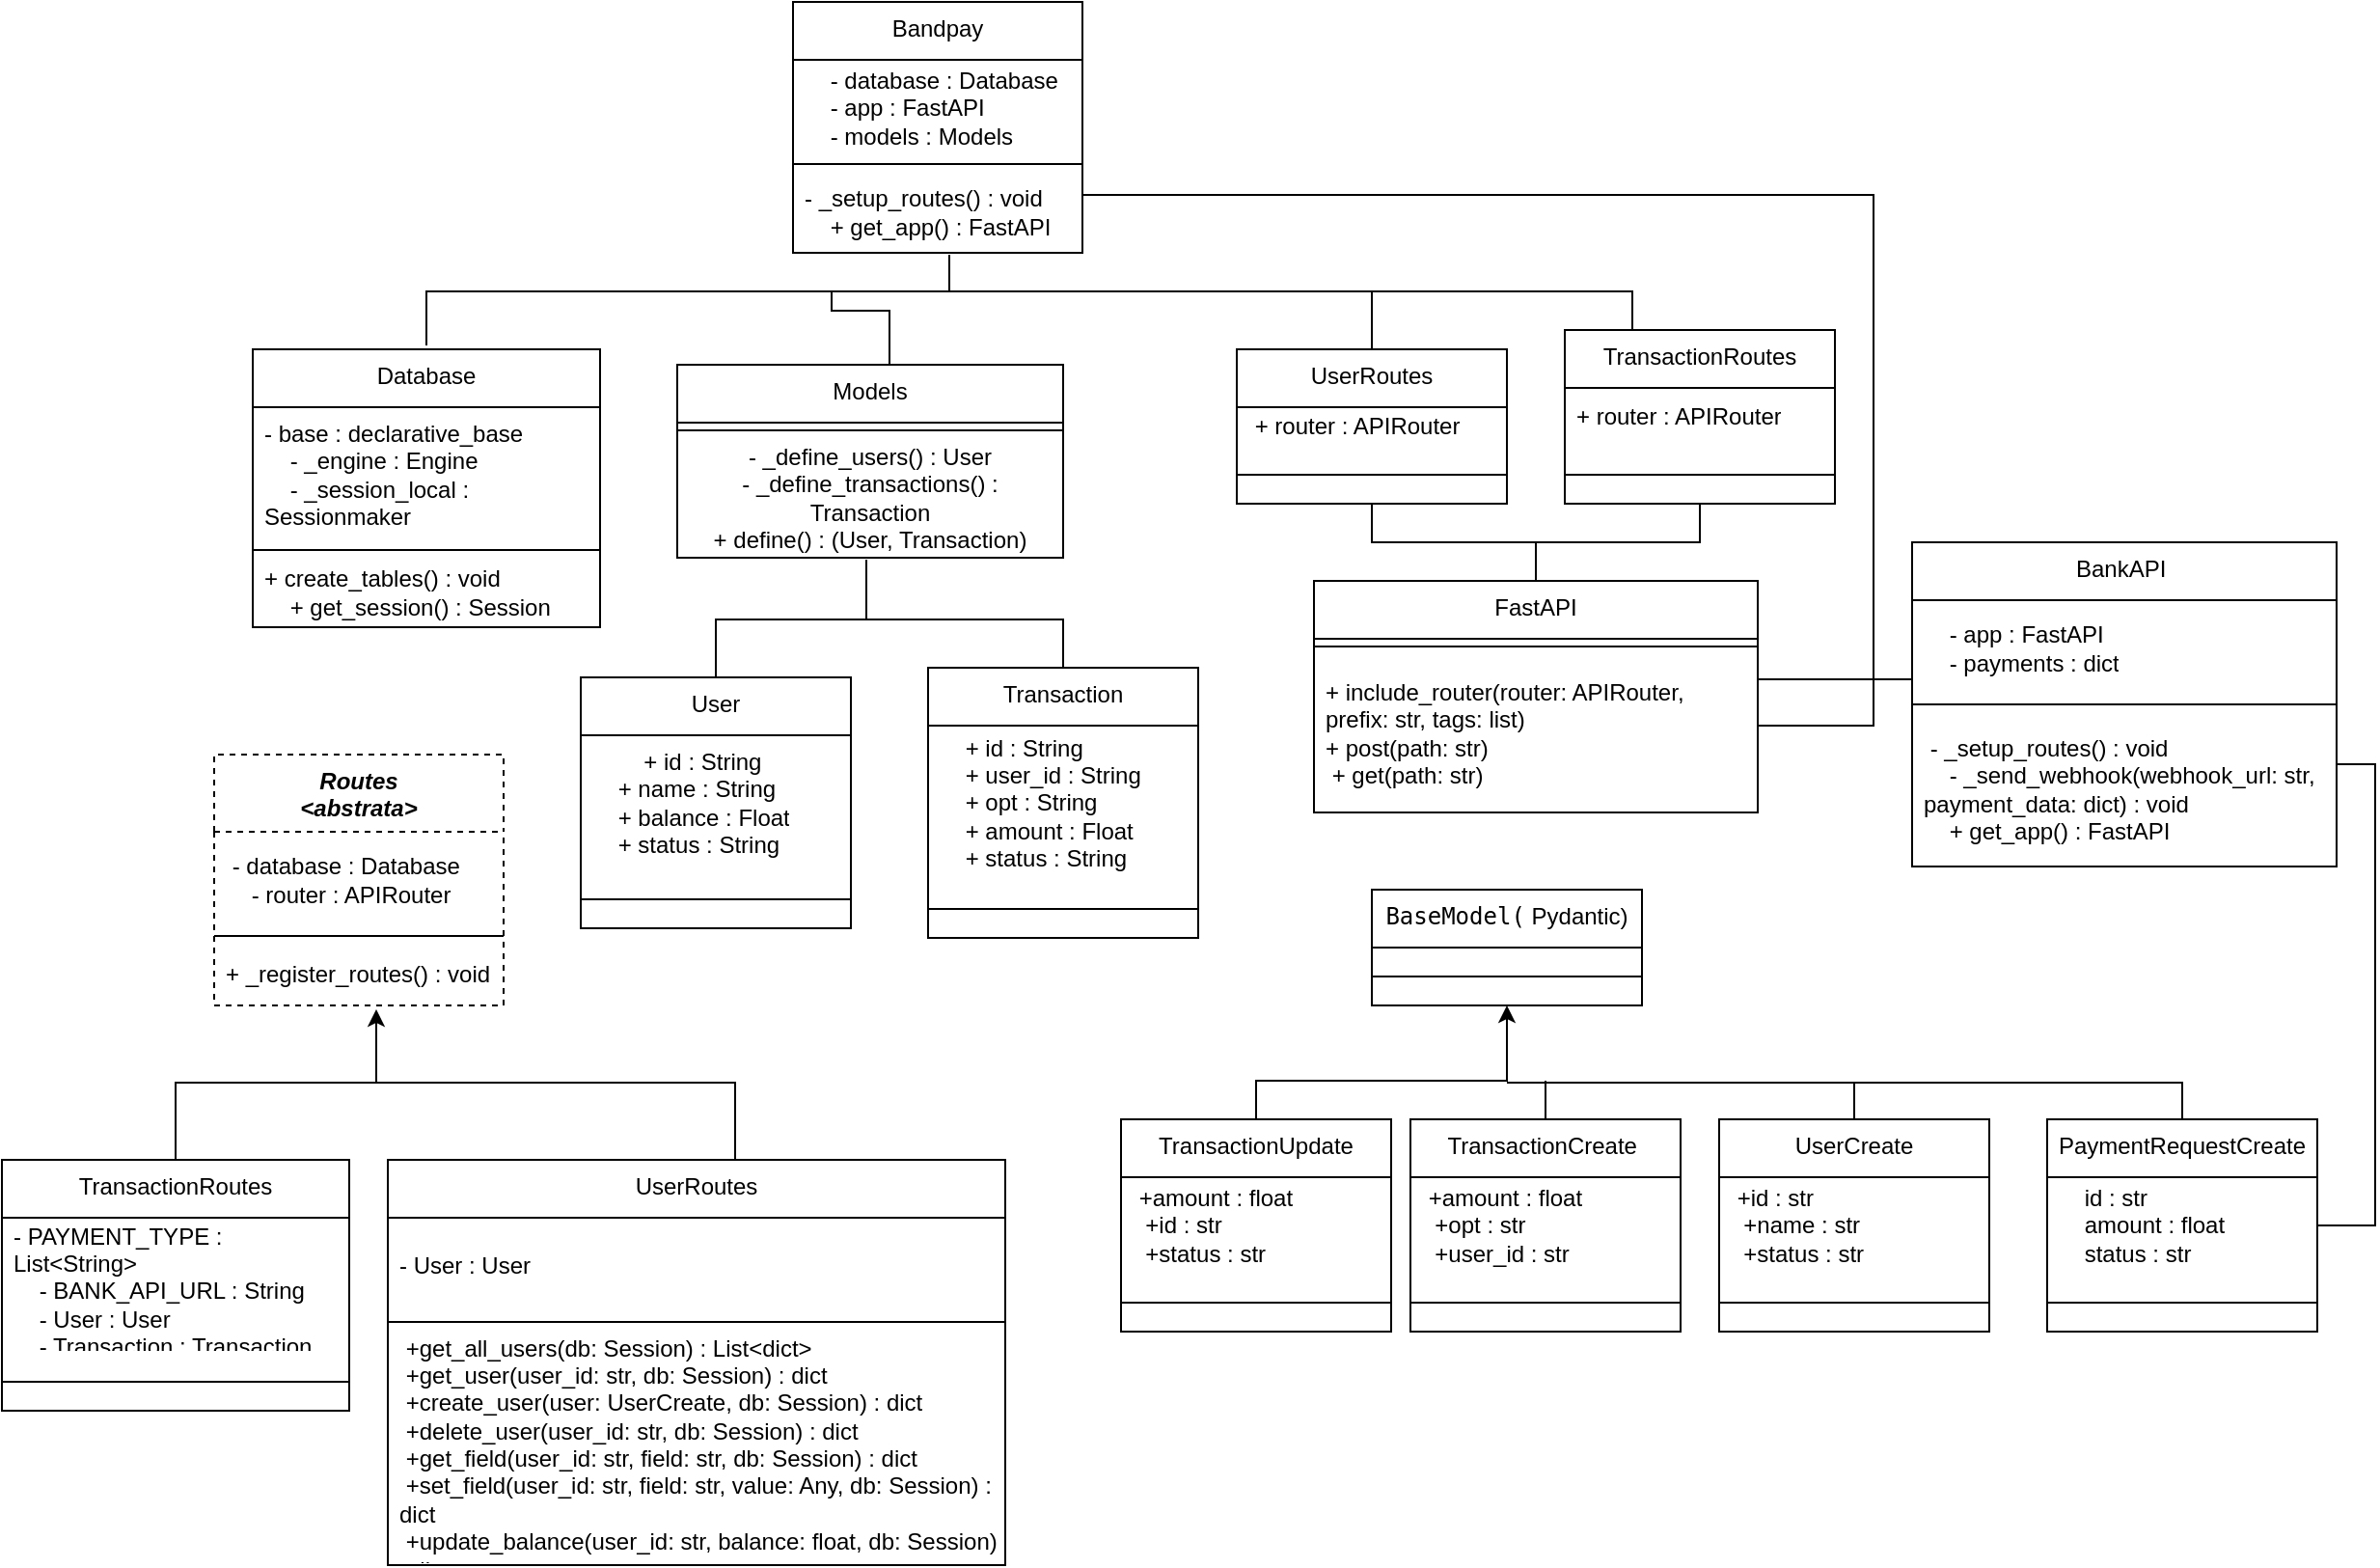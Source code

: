 <mxfile version="26.0.5">
  <diagram name="Page-1" id="Opu10CO68IdQe3Ck3Klx">
    <mxGraphModel dx="2189" dy="765" grid="1" gridSize="10" guides="1" tooltips="1" connect="1" arrows="1" fold="1" page="1" pageScale="1" pageWidth="827" pageHeight="1169" math="0" shadow="0">
      <root>
        <mxCell id="0" />
        <mxCell id="1" parent="0" />
        <mxCell id="pH7Bs4LpN4uAQdPLpX-Y-2" value="Bandpay" style="swimlane;fontStyle=0;align=center;verticalAlign=top;childLayout=stackLayout;horizontal=1;startSize=30;horizontalStack=0;resizeParent=1;resizeParentMax=0;resizeLast=0;collapsible=0;marginBottom=0;html=1;whiteSpace=wrap;" vertex="1" parent="1">
          <mxGeometry x="370" y="610" width="150" height="130" as="geometry" />
        </mxCell>
        <mxCell id="pH7Bs4LpN4uAQdPLpX-Y-3" value="&lt;div&gt;&lt;div&gt;&amp;nbsp; &amp;nbsp; - database : Database&lt;/div&gt;&lt;div&gt;&amp;nbsp; &amp;nbsp; - app : FastAPI&lt;/div&gt;&lt;div&gt;&amp;nbsp; &amp;nbsp; - models : Models&lt;/div&gt;&lt;/div&gt;" style="text;html=1;strokeColor=none;fillColor=none;align=left;verticalAlign=middle;spacingLeft=4;spacingRight=4;overflow=hidden;rotatable=0;points=[[0,0.5],[1,0.5]];portConstraint=eastwest;whiteSpace=wrap;" vertex="1" parent="pH7Bs4LpN4uAQdPLpX-Y-2">
          <mxGeometry y="30" width="150" height="50" as="geometry" />
        </mxCell>
        <mxCell id="pH7Bs4LpN4uAQdPLpX-Y-4" value="" style="line;strokeWidth=1;fillColor=none;align=left;verticalAlign=middle;spacingTop=-1;spacingLeft=3;spacingRight=3;rotatable=0;labelPosition=right;points=[];portConstraint=eastwest;" vertex="1" parent="pH7Bs4LpN4uAQdPLpX-Y-2">
          <mxGeometry y="80" width="150" height="8" as="geometry" />
        </mxCell>
        <mxCell id="pH7Bs4LpN4uAQdPLpX-Y-5" value="&lt;div&gt;- _setup_routes() : void&lt;/div&gt;&lt;div&gt;&amp;nbsp; &amp;nbsp; + get_app() : FastAPI&lt;/div&gt;" style="text;html=1;strokeColor=none;fillColor=none;align=left;verticalAlign=middle;spacingLeft=4;spacingRight=4;overflow=hidden;rotatable=0;points=[[0,0.5],[1,0.5]];portConstraint=eastwest;whiteSpace=wrap;" vertex="1" parent="pH7Bs4LpN4uAQdPLpX-Y-2">
          <mxGeometry y="88" width="150" height="42" as="geometry" />
        </mxCell>
        <mxCell id="pH7Bs4LpN4uAQdPLpX-Y-6" value="Database" style="swimlane;fontStyle=0;align=center;verticalAlign=top;childLayout=stackLayout;horizontal=1;startSize=30;horizontalStack=0;resizeParent=1;resizeParentMax=0;resizeLast=0;collapsible=0;marginBottom=0;html=1;whiteSpace=wrap;" vertex="1" parent="1">
          <mxGeometry x="90" y="790" width="180" height="144" as="geometry" />
        </mxCell>
        <mxCell id="pH7Bs4LpN4uAQdPLpX-Y-7" value="&lt;div&gt;- base : declarative_base&lt;/div&gt;&lt;div&gt;&amp;nbsp; &amp;nbsp; - _engine : Engine&lt;/div&gt;&lt;div&gt;&amp;nbsp; &amp;nbsp; - _session_local : Sessionmaker&lt;/div&gt;" style="text;html=1;strokeColor=none;fillColor=none;align=left;verticalAlign=middle;spacingLeft=4;spacingRight=4;overflow=hidden;rotatable=0;points=[[0,0.5],[1,0.5]];portConstraint=eastwest;whiteSpace=wrap;" vertex="1" parent="pH7Bs4LpN4uAQdPLpX-Y-6">
          <mxGeometry y="30" width="180" height="70" as="geometry" />
        </mxCell>
        <mxCell id="pH7Bs4LpN4uAQdPLpX-Y-8" value="" style="line;strokeWidth=1;fillColor=none;align=left;verticalAlign=middle;spacingTop=-1;spacingLeft=3;spacingRight=3;rotatable=0;labelPosition=right;points=[];portConstraint=eastwest;" vertex="1" parent="pH7Bs4LpN4uAQdPLpX-Y-6">
          <mxGeometry y="100" width="180" height="8" as="geometry" />
        </mxCell>
        <mxCell id="pH7Bs4LpN4uAQdPLpX-Y-9" value="&lt;div&gt;+ create_tables() : void&lt;/div&gt;&lt;div&gt;&amp;nbsp; &amp;nbsp; + get_session() : Session&lt;/div&gt;" style="text;html=1;strokeColor=none;fillColor=none;align=left;verticalAlign=middle;spacingLeft=4;spacingRight=4;overflow=hidden;rotatable=0;points=[[0,0.5],[1,0.5]];portConstraint=eastwest;whiteSpace=wrap;" vertex="1" parent="pH7Bs4LpN4uAQdPLpX-Y-6">
          <mxGeometry y="108" width="180" height="36" as="geometry" />
        </mxCell>
        <mxCell id="pH7Bs4LpN4uAQdPLpX-Y-97" style="edgeStyle=orthogonalEdgeStyle;rounded=0;orthogonalLoop=1;jettySize=auto;html=1;endArrow=none;endFill=0;" edge="1" parent="1" source="pH7Bs4LpN4uAQdPLpX-Y-10">
          <mxGeometry relative="1" as="geometry">
            <mxPoint x="740" y="1170" as="targetPoint" />
            <Array as="points">
              <mxPoint x="920" y="1170" />
            </Array>
          </mxGeometry>
        </mxCell>
        <mxCell id="pH7Bs4LpN4uAQdPLpX-Y-10" value="UserCreate" style="swimlane;fontStyle=0;align=center;verticalAlign=top;childLayout=stackLayout;horizontal=1;startSize=30;horizontalStack=0;resizeParent=1;resizeParentMax=0;resizeLast=0;collapsible=0;marginBottom=0;html=1;whiteSpace=wrap;" vertex="1" parent="1">
          <mxGeometry x="850" y="1189" width="140" height="110" as="geometry" />
        </mxCell>
        <mxCell id="pH7Bs4LpN4uAQdPLpX-Y-11" value="&lt;div&gt;&amp;nbsp;+id : str&lt;/div&gt;&lt;div&gt;&amp;nbsp; +name : str&lt;/div&gt;&lt;div&gt;&amp;nbsp; +status : str&lt;/div&gt;" style="text;html=1;strokeColor=none;fillColor=none;align=left;verticalAlign=middle;spacingLeft=4;spacingRight=4;overflow=hidden;rotatable=0;points=[[0,0.5],[1,0.5]];portConstraint=eastwest;whiteSpace=wrap;" vertex="1" parent="pH7Bs4LpN4uAQdPLpX-Y-10">
          <mxGeometry y="30" width="140" height="50" as="geometry" />
        </mxCell>
        <mxCell id="pH7Bs4LpN4uAQdPLpX-Y-12" value="" style="line;strokeWidth=1;fillColor=none;align=left;verticalAlign=middle;spacingTop=-1;spacingLeft=3;spacingRight=3;rotatable=0;labelPosition=right;points=[];portConstraint=eastwest;" vertex="1" parent="pH7Bs4LpN4uAQdPLpX-Y-10">
          <mxGeometry y="80" width="140" height="30" as="geometry" />
        </mxCell>
        <mxCell id="pH7Bs4LpN4uAQdPLpX-Y-23" value="TransactionRoutes" style="swimlane;fontStyle=0;align=center;verticalAlign=top;childLayout=stackLayout;horizontal=1;startSize=30;horizontalStack=0;resizeParent=1;resizeParentMax=0;resizeLast=0;collapsible=0;marginBottom=0;html=1;whiteSpace=wrap;" vertex="1" parent="1">
          <mxGeometry x="-40" y="1210" width="180" height="130" as="geometry" />
        </mxCell>
        <mxCell id="pH7Bs4LpN4uAQdPLpX-Y-24" value="&lt;div&gt;- PAYMENT_TYPE : List&amp;lt;String&amp;gt;&lt;/div&gt;&lt;div&gt;&amp;nbsp; &amp;nbsp; - BANK_API_URL : String&lt;/div&gt;&lt;div&gt;&amp;nbsp; &amp;nbsp; - User : User&lt;/div&gt;&lt;div&gt;&amp;nbsp; &amp;nbsp; - Transaction : Transaction&lt;/div&gt;" style="text;html=1;strokeColor=none;fillColor=none;align=left;verticalAlign=middle;spacingLeft=4;spacingRight=4;overflow=hidden;rotatable=0;points=[[0,0.5],[1,0.5]];portConstraint=eastwest;whiteSpace=wrap;" vertex="1" parent="pH7Bs4LpN4uAQdPLpX-Y-23">
          <mxGeometry y="30" width="180" height="70" as="geometry" />
        </mxCell>
        <mxCell id="pH7Bs4LpN4uAQdPLpX-Y-25" value="" style="line;strokeWidth=1;fillColor=none;align=left;verticalAlign=middle;spacingTop=-1;spacingLeft=3;spacingRight=3;rotatable=0;labelPosition=right;points=[];portConstraint=eastwest;" vertex="1" parent="pH7Bs4LpN4uAQdPLpX-Y-23">
          <mxGeometry y="100" width="180" height="30" as="geometry" />
        </mxCell>
        <mxCell id="pH7Bs4LpN4uAQdPLpX-Y-100" style="edgeStyle=orthogonalEdgeStyle;rounded=0;orthogonalLoop=1;jettySize=auto;html=1;endArrow=none;endFill=0;exitX=0.5;exitY=0;exitDx=0;exitDy=0;" edge="1" parent="1" source="pH7Bs4LpN4uAQdPLpX-Y-32">
          <mxGeometry relative="1" as="geometry">
            <mxPoint x="400" y="930" as="targetPoint" />
            <Array as="points">
              <mxPoint x="510" y="930" />
            </Array>
          </mxGeometry>
        </mxCell>
        <mxCell id="pH7Bs4LpN4uAQdPLpX-Y-32" value="Transaction" style="swimlane;fontStyle=0;align=center;verticalAlign=top;childLayout=stackLayout;horizontal=1;startSize=30;horizontalStack=0;resizeParent=1;resizeParentMax=0;resizeLast=0;collapsible=0;marginBottom=0;html=1;whiteSpace=wrap;" vertex="1" parent="1">
          <mxGeometry x="440" y="955" width="140" height="140" as="geometry" />
        </mxCell>
        <mxCell id="pH7Bs4LpN4uAQdPLpX-Y-33" value="&lt;div&gt;&amp;nbsp; &amp;nbsp; + id : String&lt;/div&gt;&lt;div&gt;&amp;nbsp; &amp;nbsp; + user_id : String&lt;/div&gt;&lt;div&gt;&amp;nbsp; &amp;nbsp; + opt : String&lt;/div&gt;&lt;div&gt;&amp;nbsp; &amp;nbsp; + amount : Float&lt;/div&gt;&lt;div&gt;&amp;nbsp; &amp;nbsp; + status : String&lt;/div&gt;" style="text;html=1;strokeColor=none;fillColor=none;align=left;verticalAlign=middle;spacingLeft=4;spacingRight=4;overflow=hidden;rotatable=0;points=[[0,0.5],[1,0.5]];portConstraint=eastwest;whiteSpace=wrap;" vertex="1" parent="pH7Bs4LpN4uAQdPLpX-Y-32">
          <mxGeometry y="30" width="140" height="80" as="geometry" />
        </mxCell>
        <mxCell id="pH7Bs4LpN4uAQdPLpX-Y-34" value="" style="line;strokeWidth=1;fillColor=none;align=left;verticalAlign=middle;spacingTop=-1;spacingLeft=3;spacingRight=3;rotatable=0;labelPosition=right;points=[];portConstraint=eastwest;" vertex="1" parent="pH7Bs4LpN4uAQdPLpX-Y-32">
          <mxGeometry y="110" width="140" height="30" as="geometry" />
        </mxCell>
        <mxCell id="pH7Bs4LpN4uAQdPLpX-Y-126" style="edgeStyle=orthogonalEdgeStyle;rounded=0;orthogonalLoop=1;jettySize=auto;html=1;endArrow=none;endFill=0;" edge="1" parent="1" source="pH7Bs4LpN4uAQdPLpX-Y-35">
          <mxGeometry relative="1" as="geometry">
            <mxPoint x="760" y="1170" as="targetPoint" />
          </mxGeometry>
        </mxCell>
        <mxCell id="pH7Bs4LpN4uAQdPLpX-Y-35" value="TransactionCreate&amp;nbsp;" style="swimlane;fontStyle=0;align=center;verticalAlign=top;childLayout=stackLayout;horizontal=1;startSize=30;horizontalStack=0;resizeParent=1;resizeParentMax=0;resizeLast=0;collapsible=0;marginBottom=0;html=1;whiteSpace=wrap;" vertex="1" parent="1">
          <mxGeometry x="690" y="1189" width="140" height="110" as="geometry" />
        </mxCell>
        <mxCell id="pH7Bs4LpN4uAQdPLpX-Y-36" value="&lt;div&gt;&amp;nbsp;+amount : float&lt;/div&gt;&lt;div&gt;&amp;nbsp; +opt : str&lt;/div&gt;&lt;div&gt;&amp;nbsp; +user_id : str&lt;/div&gt;" style="text;html=1;strokeColor=none;fillColor=none;align=left;verticalAlign=middle;spacingLeft=4;spacingRight=4;overflow=hidden;rotatable=0;points=[[0,0.5],[1,0.5]];portConstraint=eastwest;whiteSpace=wrap;" vertex="1" parent="pH7Bs4LpN4uAQdPLpX-Y-35">
          <mxGeometry y="30" width="140" height="50" as="geometry" />
        </mxCell>
        <mxCell id="pH7Bs4LpN4uAQdPLpX-Y-37" value="" style="line;strokeWidth=1;fillColor=none;align=left;verticalAlign=middle;spacingTop=-1;spacingLeft=3;spacingRight=3;rotatable=0;labelPosition=right;points=[];portConstraint=eastwest;" vertex="1" parent="pH7Bs4LpN4uAQdPLpX-Y-35">
          <mxGeometry y="80" width="140" height="30" as="geometry" />
        </mxCell>
        <mxCell id="pH7Bs4LpN4uAQdPLpX-Y-98" style="edgeStyle=orthogonalEdgeStyle;rounded=0;orthogonalLoop=1;jettySize=auto;html=1;exitX=0.5;exitY=0;exitDx=0;exitDy=0;endArrow=classic;endFill=1;entryX=0.5;entryY=1;entryDx=0;entryDy=0;" edge="1" parent="1" source="pH7Bs4LpN4uAQdPLpX-Y-38" target="pH7Bs4LpN4uAQdPLpX-Y-91">
          <mxGeometry relative="1" as="geometry">
            <mxPoint x="690" y="1179" as="targetPoint" />
            <Array as="points">
              <mxPoint x="610" y="1169" />
              <mxPoint x="740" y="1169" />
            </Array>
          </mxGeometry>
        </mxCell>
        <mxCell id="pH7Bs4LpN4uAQdPLpX-Y-38" value="TransactionUpdate" style="swimlane;fontStyle=0;align=center;verticalAlign=top;childLayout=stackLayout;horizontal=1;startSize=30;horizontalStack=0;resizeParent=1;resizeParentMax=0;resizeLast=0;collapsible=0;marginBottom=0;html=1;whiteSpace=wrap;" vertex="1" parent="1">
          <mxGeometry x="540" y="1189" width="140" height="110" as="geometry" />
        </mxCell>
        <mxCell id="pH7Bs4LpN4uAQdPLpX-Y-39" value="&lt;div&gt;&amp;nbsp;+amount : float&lt;/div&gt;&lt;div&gt;&amp;nbsp; +id : str&lt;/div&gt;&lt;div&gt;&amp;nbsp; +status : str&lt;/div&gt;" style="text;html=1;strokeColor=none;fillColor=none;align=left;verticalAlign=middle;spacingLeft=4;spacingRight=4;overflow=hidden;rotatable=0;points=[[0,0.5],[1,0.5]];portConstraint=eastwest;whiteSpace=wrap;" vertex="1" parent="pH7Bs4LpN4uAQdPLpX-Y-38">
          <mxGeometry y="30" width="140" height="50" as="geometry" />
        </mxCell>
        <mxCell id="pH7Bs4LpN4uAQdPLpX-Y-40" value="" style="line;strokeWidth=1;fillColor=none;align=left;verticalAlign=middle;spacingTop=-1;spacingLeft=3;spacingRight=3;rotatable=0;labelPosition=right;points=[];portConstraint=eastwest;" vertex="1" parent="pH7Bs4LpN4uAQdPLpX-Y-38">
          <mxGeometry y="80" width="140" height="30" as="geometry" />
        </mxCell>
        <mxCell id="pH7Bs4LpN4uAQdPLpX-Y-41" value="User" style="swimlane;fontStyle=0;align=center;verticalAlign=top;childLayout=stackLayout;horizontal=1;startSize=30;horizontalStack=0;resizeParent=1;resizeParentMax=0;resizeLast=0;collapsible=0;marginBottom=0;html=1;whiteSpace=wrap;" vertex="1" parent="1">
          <mxGeometry x="260" y="960" width="140" height="130" as="geometry" />
        </mxCell>
        <mxCell id="pH7Bs4LpN4uAQdPLpX-Y-42" value="&lt;div&gt;&amp;nbsp;&lt;span style=&quot;white-space: pre;&quot;&gt;&#x9;&lt;/span&gt;+ id : String&lt;/div&gt;&lt;div&gt;&amp;nbsp; &amp;nbsp; + name : String&lt;/div&gt;&lt;div&gt;&amp;nbsp; &amp;nbsp; + balance : Float&lt;/div&gt;&lt;div&gt;&amp;nbsp; &amp;nbsp; + status : String&lt;/div&gt;" style="text;html=1;strokeColor=none;fillColor=none;align=left;verticalAlign=middle;spacingLeft=4;spacingRight=4;overflow=hidden;rotatable=0;points=[[0,0.5],[1,0.5]];portConstraint=eastwest;whiteSpace=wrap;" vertex="1" parent="pH7Bs4LpN4uAQdPLpX-Y-41">
          <mxGeometry y="30" width="140" height="70" as="geometry" />
        </mxCell>
        <mxCell id="pH7Bs4LpN4uAQdPLpX-Y-43" value="" style="line;strokeWidth=1;fillColor=none;align=left;verticalAlign=middle;spacingTop=-1;spacingLeft=3;spacingRight=3;rotatable=0;labelPosition=right;points=[];portConstraint=eastwest;" vertex="1" parent="pH7Bs4LpN4uAQdPLpX-Y-41">
          <mxGeometry y="100" width="140" height="30" as="geometry" />
        </mxCell>
        <mxCell id="pH7Bs4LpN4uAQdPLpX-Y-75" style="edgeStyle=orthogonalEdgeStyle;rounded=0;orthogonalLoop=1;jettySize=auto;html=1;exitX=0.5;exitY=1;exitDx=0;exitDy=0;entryX=0.5;entryY=0;entryDx=0;entryDy=0;endArrow=none;endFill=0;" edge="1" parent="1" source="pH7Bs4LpN4uAQdPLpX-Y-54" target="pH7Bs4LpN4uAQdPLpX-Y-60">
          <mxGeometry relative="1" as="geometry" />
        </mxCell>
        <mxCell id="pH7Bs4LpN4uAQdPLpX-Y-54" value="UserRoutes" style="swimlane;fontStyle=0;align=center;verticalAlign=top;childLayout=stackLayout;horizontal=1;startSize=30;horizontalStack=0;resizeParent=1;resizeParentMax=0;resizeLast=0;collapsible=0;marginBottom=0;html=1;whiteSpace=wrap;" vertex="1" parent="1">
          <mxGeometry x="600" y="790" width="140" height="80" as="geometry" />
        </mxCell>
        <mxCell id="pH7Bs4LpN4uAQdPLpX-Y-55" value="&amp;nbsp;+ router : APIRouter" style="text;html=1;strokeColor=none;fillColor=none;align=left;verticalAlign=middle;spacingLeft=4;spacingRight=4;overflow=hidden;rotatable=0;points=[[0,0.5],[1,0.5]];portConstraint=eastwest;whiteSpace=wrap;" vertex="1" parent="pH7Bs4LpN4uAQdPLpX-Y-54">
          <mxGeometry y="30" width="140" height="20" as="geometry" />
        </mxCell>
        <mxCell id="pH7Bs4LpN4uAQdPLpX-Y-56" value="" style="line;strokeWidth=1;fillColor=none;align=left;verticalAlign=middle;spacingTop=-1;spacingLeft=3;spacingRight=3;rotatable=0;labelPosition=right;points=[];portConstraint=eastwest;" vertex="1" parent="pH7Bs4LpN4uAQdPLpX-Y-54">
          <mxGeometry y="50" width="140" height="30" as="geometry" />
        </mxCell>
        <mxCell id="pH7Bs4LpN4uAQdPLpX-Y-74" style="edgeStyle=orthogonalEdgeStyle;rounded=0;orthogonalLoop=1;jettySize=auto;html=1;exitX=0.5;exitY=1;exitDx=0;exitDy=0;entryX=0.5;entryY=0;entryDx=0;entryDy=0;endArrow=none;endFill=0;" edge="1" parent="1" source="pH7Bs4LpN4uAQdPLpX-Y-57" target="pH7Bs4LpN4uAQdPLpX-Y-60">
          <mxGeometry relative="1" as="geometry" />
        </mxCell>
        <mxCell id="pH7Bs4LpN4uAQdPLpX-Y-77" style="edgeStyle=orthogonalEdgeStyle;rounded=0;orthogonalLoop=1;jettySize=auto;html=1;exitX=0.25;exitY=0;exitDx=0;exitDy=0;endArrow=none;endFill=0;" edge="1" parent="1" source="pH7Bs4LpN4uAQdPLpX-Y-57">
          <mxGeometry relative="1" as="geometry">
            <mxPoint x="670" y="760" as="targetPoint" />
            <Array as="points">
              <mxPoint x="805" y="760" />
            </Array>
          </mxGeometry>
        </mxCell>
        <mxCell id="pH7Bs4LpN4uAQdPLpX-Y-57" value="TransactionRoutes" style="swimlane;fontStyle=0;align=center;verticalAlign=top;childLayout=stackLayout;horizontal=1;startSize=30;horizontalStack=0;resizeParent=1;resizeParentMax=0;resizeLast=0;collapsible=0;marginBottom=0;html=1;whiteSpace=wrap;" vertex="1" parent="1">
          <mxGeometry x="770" y="780" width="140" height="90" as="geometry" />
        </mxCell>
        <mxCell id="pH7Bs4LpN4uAQdPLpX-Y-58" value="+ router : APIRouter" style="text;html=1;strokeColor=none;fillColor=none;align=left;verticalAlign=middle;spacingLeft=4;spacingRight=4;overflow=hidden;rotatable=0;points=[[0,0.5],[1,0.5]];portConstraint=eastwest;whiteSpace=wrap;" vertex="1" parent="pH7Bs4LpN4uAQdPLpX-Y-57">
          <mxGeometry y="30" width="140" height="30" as="geometry" />
        </mxCell>
        <mxCell id="pH7Bs4LpN4uAQdPLpX-Y-59" value="" style="line;strokeWidth=1;fillColor=none;align=left;verticalAlign=middle;spacingTop=-1;spacingLeft=3;spacingRight=3;rotatable=0;labelPosition=right;points=[];portConstraint=eastwest;" vertex="1" parent="pH7Bs4LpN4uAQdPLpX-Y-57">
          <mxGeometry y="60" width="140" height="30" as="geometry" />
        </mxCell>
        <mxCell id="pH7Bs4LpN4uAQdPLpX-Y-60" value="FastAPI" style="swimlane;fontStyle=0;align=center;verticalAlign=top;childLayout=stackLayout;horizontal=1;startSize=30;horizontalStack=0;resizeParent=1;resizeParentMax=0;resizeLast=0;collapsible=0;marginBottom=0;html=1;whiteSpace=wrap;" vertex="1" parent="1">
          <mxGeometry x="640" y="910" width="230" height="120" as="geometry" />
        </mxCell>
        <mxCell id="pH7Bs4LpN4uAQdPLpX-Y-62" value="" style="line;strokeWidth=1;fillColor=none;align=left;verticalAlign=middle;spacingTop=-1;spacingLeft=3;spacingRight=3;rotatable=0;labelPosition=right;points=[];portConstraint=eastwest;" vertex="1" parent="pH7Bs4LpN4uAQdPLpX-Y-60">
          <mxGeometry y="30" width="230" height="8" as="geometry" />
        </mxCell>
        <mxCell id="pH7Bs4LpN4uAQdPLpX-Y-63" value="+ include_router(router: APIRouter, prefix: str, tags: list)&lt;div&gt;&lt;div&gt;+ post(path: str)&lt;/div&gt;&lt;div&gt;&amp;nbsp;+ get(path: str)&lt;/div&gt;&lt;/div&gt;" style="text;html=1;strokeColor=none;fillColor=none;align=left;verticalAlign=middle;spacingLeft=4;spacingRight=4;overflow=hidden;rotatable=0;points=[[0,0.5],[1,0.5]];portConstraint=eastwest;whiteSpace=wrap;" vertex="1" parent="pH7Bs4LpN4uAQdPLpX-Y-60">
          <mxGeometry y="38" width="230" height="82" as="geometry" />
        </mxCell>
        <mxCell id="pH7Bs4LpN4uAQdPLpX-Y-70" style="edgeStyle=orthogonalEdgeStyle;rounded=0;orthogonalLoop=1;jettySize=auto;html=1;exitX=0.5;exitY=0;exitDx=0;exitDy=0;endArrow=none;endFill=0;" edge="1" parent="1" source="pH7Bs4LpN4uAQdPLpX-Y-65">
          <mxGeometry relative="1" as="geometry">
            <mxPoint x="390" y="760" as="targetPoint" />
            <Array as="points">
              <mxPoint x="420" y="798" />
              <mxPoint x="420" y="770" />
              <mxPoint x="390" y="770" />
            </Array>
          </mxGeometry>
        </mxCell>
        <mxCell id="pH7Bs4LpN4uAQdPLpX-Y-65" value="Models" style="swimlane;fontStyle=0;align=center;verticalAlign=top;childLayout=stackLayout;horizontal=1;startSize=30;horizontalStack=0;resizeParent=1;resizeParentMax=0;resizeLast=0;collapsible=0;marginBottom=0;html=1;whiteSpace=wrap;" vertex="1" parent="1">
          <mxGeometry x="310" y="798" width="200" height="100" as="geometry" />
        </mxCell>
        <mxCell id="pH7Bs4LpN4uAQdPLpX-Y-67" value="" style="line;strokeWidth=1;fillColor=none;align=left;verticalAlign=middle;spacingTop=-1;spacingLeft=3;spacingRight=3;rotatable=0;labelPosition=right;points=[];portConstraint=eastwest;" vertex="1" parent="pH7Bs4LpN4uAQdPLpX-Y-65">
          <mxGeometry y="30" width="200" height="8" as="geometry" />
        </mxCell>
        <mxCell id="pH7Bs4LpN4uAQdPLpX-Y-68" value="&lt;div style=&quot;&quot;&gt;&lt;span style=&quot;text-wrap-mode: nowrap; background-color: transparent; color: light-dark(rgb(0, 0, 0), rgb(255, 255, 255));&quot;&gt;- _define_users() : User&lt;/span&gt;&lt;/div&gt;&lt;div style=&quot;&quot;&gt;&lt;span style=&quot;text-wrap-mode: nowrap;&quot;&gt;- _define_transactions() : Transaction&lt;/span&gt;&lt;/div&gt;&lt;div style=&quot;&quot;&gt;&lt;span style=&quot;background-color: transparent; color: light-dark(rgb(0, 0, 0), rgb(255, 255, 255)); text-wrap-mode: nowrap;&quot;&gt;+ define() : (User, Transaction)&lt;/span&gt;&lt;/div&gt;" style="text;html=1;strokeColor=none;fillColor=none;align=center;verticalAlign=middle;spacingLeft=4;spacingRight=4;overflow=hidden;rotatable=0;points=[[0,0.5],[1,0.5]];portConstraint=eastwest;whiteSpace=wrap;" vertex="1" parent="pH7Bs4LpN4uAQdPLpX-Y-65">
          <mxGeometry y="38" width="200" height="62" as="geometry" />
        </mxCell>
        <mxCell id="pH7Bs4LpN4uAQdPLpX-Y-69" style="edgeStyle=orthogonalEdgeStyle;rounded=0;orthogonalLoop=1;jettySize=auto;html=1;entryX=0.54;entryY=1.024;entryDx=0;entryDy=0;entryPerimeter=0;endArrow=none;endFill=0;" edge="1" parent="1" target="pH7Bs4LpN4uAQdPLpX-Y-5">
          <mxGeometry relative="1" as="geometry">
            <mxPoint x="180" y="788" as="sourcePoint" />
            <Array as="points">
              <mxPoint x="180" y="760" />
              <mxPoint x="451" y="760" />
            </Array>
          </mxGeometry>
        </mxCell>
        <mxCell id="pH7Bs4LpN4uAQdPLpX-Y-71" style="edgeStyle=orthogonalEdgeStyle;rounded=0;orthogonalLoop=1;jettySize=auto;html=1;exitX=0.5;exitY=0;exitDx=0;exitDy=0;endArrow=none;endFill=0;" edge="1" parent="1" source="pH7Bs4LpN4uAQdPLpX-Y-54">
          <mxGeometry relative="1" as="geometry">
            <mxPoint x="446" y="760" as="targetPoint" />
            <Array as="points">
              <mxPoint x="670" y="760" />
              <mxPoint x="446" y="760" />
            </Array>
          </mxGeometry>
        </mxCell>
        <mxCell id="pH7Bs4LpN4uAQdPLpX-Y-73" style="edgeStyle=orthogonalEdgeStyle;rounded=0;orthogonalLoop=1;jettySize=auto;html=1;exitX=1;exitY=0.5;exitDx=0;exitDy=0;endArrow=none;endFill=0;entryX=1;entryY=0.25;entryDx=0;entryDy=0;" edge="1" parent="1">
          <mxGeometry relative="1" as="geometry">
            <mxPoint x="520" y="710" as="sourcePoint" />
            <mxPoint x="870" y="985" as="targetPoint" />
            <Array as="points">
              <mxPoint x="930" y="710" />
              <mxPoint x="930" y="985" />
            </Array>
          </mxGeometry>
        </mxCell>
        <mxCell id="pH7Bs4LpN4uAQdPLpX-Y-78" value="BankAPI&amp;nbsp;" style="swimlane;fontStyle=0;align=center;verticalAlign=top;childLayout=stackLayout;horizontal=1;startSize=30;horizontalStack=0;resizeParent=1;resizeParentMax=0;resizeLast=0;collapsible=0;marginBottom=0;html=1;whiteSpace=wrap;" vertex="1" parent="1">
          <mxGeometry x="950" y="890" width="220" height="168" as="geometry" />
        </mxCell>
        <mxCell id="pH7Bs4LpN4uAQdPLpX-Y-79" value="&lt;div&gt;&amp;nbsp; &amp;nbsp; - app : FastAPI&lt;/div&gt;&lt;div&gt;&amp;nbsp; &amp;nbsp; - payments : dict&lt;/div&gt;" style="text;html=1;strokeColor=none;fillColor=none;align=left;verticalAlign=middle;spacingLeft=4;spacingRight=4;overflow=hidden;rotatable=0;points=[[0,0.5],[1,0.5]];portConstraint=eastwest;whiteSpace=wrap;" vertex="1" parent="pH7Bs4LpN4uAQdPLpX-Y-78">
          <mxGeometry y="30" width="220" height="50" as="geometry" />
        </mxCell>
        <mxCell id="pH7Bs4LpN4uAQdPLpX-Y-80" value="" style="line;strokeWidth=1;fillColor=none;align=left;verticalAlign=middle;spacingTop=-1;spacingLeft=3;spacingRight=3;rotatable=0;labelPosition=right;points=[];portConstraint=eastwest;" vertex="1" parent="pH7Bs4LpN4uAQdPLpX-Y-78">
          <mxGeometry y="80" width="220" height="8" as="geometry" />
        </mxCell>
        <mxCell id="pH7Bs4LpN4uAQdPLpX-Y-81" value="&lt;div&gt;&amp;nbsp;- _setup_routes() : void&lt;/div&gt;&lt;div&gt;&amp;nbsp; &amp;nbsp; - _send_webhook(webhook_url: str, payment_data: dict) : void&lt;/div&gt;&lt;div&gt;&amp;nbsp; &amp;nbsp; + get_app() : FastAPI&lt;/div&gt;" style="text;html=1;strokeColor=none;fillColor=none;align=left;verticalAlign=middle;spacingLeft=4;spacingRight=4;overflow=hidden;rotatable=0;points=[[0,0.5],[1,0.5]];portConstraint=eastwest;whiteSpace=wrap;" vertex="1" parent="pH7Bs4LpN4uAQdPLpX-Y-78">
          <mxGeometry y="88" width="220" height="80" as="geometry" />
        </mxCell>
        <mxCell id="pH7Bs4LpN4uAQdPLpX-Y-127" style="edgeStyle=orthogonalEdgeStyle;rounded=0;orthogonalLoop=1;jettySize=auto;html=1;endArrow=none;endFill=0;" edge="1" parent="1" source="pH7Bs4LpN4uAQdPLpX-Y-82">
          <mxGeometry relative="1" as="geometry">
            <mxPoint x="920" y="1170" as="targetPoint" />
            <Array as="points">
              <mxPoint x="1090" y="1170" />
            </Array>
          </mxGeometry>
        </mxCell>
        <mxCell id="pH7Bs4LpN4uAQdPLpX-Y-82" value="PaymentRequestCreate" style="swimlane;fontStyle=0;align=center;verticalAlign=top;childLayout=stackLayout;horizontal=1;startSize=30;horizontalStack=0;resizeParent=1;resizeParentMax=0;resizeLast=0;collapsible=0;marginBottom=0;html=1;whiteSpace=wrap;" vertex="1" parent="1">
          <mxGeometry x="1020" y="1189" width="140" height="110" as="geometry" />
        </mxCell>
        <mxCell id="pH7Bs4LpN4uAQdPLpX-Y-83" value="&lt;div&gt;&amp;nbsp; &amp;nbsp; id : str&lt;/div&gt;&lt;div&gt;&amp;nbsp; &amp;nbsp; amount : float&lt;/div&gt;&lt;div&gt;&amp;nbsp; &amp;nbsp; status : str&lt;/div&gt;" style="text;html=1;strokeColor=none;fillColor=none;align=left;verticalAlign=middle;spacingLeft=4;spacingRight=4;overflow=hidden;rotatable=0;points=[[0,0.5],[1,0.5]];portConstraint=eastwest;whiteSpace=wrap;" vertex="1" parent="pH7Bs4LpN4uAQdPLpX-Y-82">
          <mxGeometry y="30" width="140" height="50" as="geometry" />
        </mxCell>
        <mxCell id="pH7Bs4LpN4uAQdPLpX-Y-84" value="" style="line;strokeWidth=1;fillColor=none;align=left;verticalAlign=middle;spacingTop=-1;spacingLeft=3;spacingRight=3;rotatable=0;labelPosition=right;points=[];portConstraint=eastwest;" vertex="1" parent="pH7Bs4LpN4uAQdPLpX-Y-82">
          <mxGeometry y="80" width="140" height="30" as="geometry" />
        </mxCell>
        <mxCell id="pH7Bs4LpN4uAQdPLpX-Y-87" style="edgeStyle=orthogonalEdgeStyle;rounded=0;orthogonalLoop=1;jettySize=auto;html=1;entryX=1;entryY=0.159;entryDx=0;entryDy=0;entryPerimeter=0;endArrow=none;endFill=0;" edge="1" parent="1" source="pH7Bs4LpN4uAQdPLpX-Y-79" target="pH7Bs4LpN4uAQdPLpX-Y-63">
          <mxGeometry relative="1" as="geometry">
            <Array as="points">
              <mxPoint x="930" y="961" />
              <mxPoint x="930" y="961" />
            </Array>
          </mxGeometry>
        </mxCell>
        <mxCell id="pH7Bs4LpN4uAQdPLpX-Y-91" value="&lt;code&gt;BaseModel(&lt;/code&gt;&amp;nbsp;Pydantic)" style="swimlane;fontStyle=0;align=center;verticalAlign=top;childLayout=stackLayout;horizontal=1;startSize=30;horizontalStack=0;resizeParent=1;resizeParentMax=0;resizeLast=0;collapsible=0;marginBottom=0;html=1;whiteSpace=wrap;" vertex="1" parent="1">
          <mxGeometry x="670" y="1070" width="140" height="60" as="geometry" />
        </mxCell>
        <mxCell id="pH7Bs4LpN4uAQdPLpX-Y-93" value="" style="line;strokeWidth=1;fillColor=none;align=left;verticalAlign=middle;spacingTop=-1;spacingLeft=3;spacingRight=3;rotatable=0;labelPosition=right;points=[];portConstraint=eastwest;" vertex="1" parent="pH7Bs4LpN4uAQdPLpX-Y-91">
          <mxGeometry y="30" width="140" height="30" as="geometry" />
        </mxCell>
        <mxCell id="pH7Bs4LpN4uAQdPLpX-Y-99" style="edgeStyle=orthogonalEdgeStyle;rounded=0;orthogonalLoop=1;jettySize=auto;html=1;exitX=0.5;exitY=0;exitDx=0;exitDy=0;entryX=0.49;entryY=1.016;entryDx=0;entryDy=0;entryPerimeter=0;endArrow=none;endFill=0;" edge="1" parent="1" source="pH7Bs4LpN4uAQdPLpX-Y-41" target="pH7Bs4LpN4uAQdPLpX-Y-68">
          <mxGeometry relative="1" as="geometry">
            <Array as="points">
              <mxPoint x="330" y="930" />
              <mxPoint x="408" y="930" />
            </Array>
          </mxGeometry>
        </mxCell>
        <mxCell id="pH7Bs4LpN4uAQdPLpX-Y-114" value="&lt;i&gt;&lt;b&gt;Routes&lt;br&gt;&amp;lt;abstrata&amp;gt;&lt;/b&gt;&lt;/i&gt;&lt;div&gt;&lt;i&gt;&lt;b&gt;&lt;br&gt;&lt;/b&gt;&lt;/i&gt;&lt;/div&gt;" style="swimlane;fontStyle=0;align=center;verticalAlign=top;childLayout=stackLayout;horizontal=1;startSize=40;horizontalStack=0;resizeParent=1;resizeParentMax=0;resizeLast=0;collapsible=0;marginBottom=0;html=1;whiteSpace=wrap;dashed=1;" vertex="1" parent="1">
          <mxGeometry x="70" y="1000" width="150" height="130" as="geometry" />
        </mxCell>
        <mxCell id="pH7Bs4LpN4uAQdPLpX-Y-115" value="&lt;div&gt;&amp;nbsp;- database : Database&lt;/div&gt;&lt;div&gt;&amp;nbsp; &amp;nbsp; - router : APIRouter&lt;/div&gt;" style="text;html=1;strokeColor=none;fillColor=none;align=left;verticalAlign=middle;spacingLeft=4;spacingRight=4;overflow=hidden;rotatable=0;points=[[0,0.5],[1,0.5]];portConstraint=eastwest;whiteSpace=wrap;" vertex="1" parent="pH7Bs4LpN4uAQdPLpX-Y-114">
          <mxGeometry y="40" width="150" height="50" as="geometry" />
        </mxCell>
        <mxCell id="pH7Bs4LpN4uAQdPLpX-Y-116" value="" style="line;strokeWidth=1;fillColor=none;align=left;verticalAlign=middle;spacingTop=-1;spacingLeft=3;spacingRight=3;rotatable=0;labelPosition=right;points=[];portConstraint=eastwest;" vertex="1" parent="pH7Bs4LpN4uAQdPLpX-Y-114">
          <mxGeometry y="90" width="150" height="8" as="geometry" />
        </mxCell>
        <mxCell id="pH7Bs4LpN4uAQdPLpX-Y-117" value="+ _register_routes() : void" style="text;html=1;strokeColor=none;fillColor=none;align=left;verticalAlign=middle;spacingLeft=4;spacingRight=4;overflow=hidden;rotatable=0;points=[[0,0.5],[1,0.5]];portConstraint=eastwest;whiteSpace=wrap;" vertex="1" parent="pH7Bs4LpN4uAQdPLpX-Y-114">
          <mxGeometry y="98" width="150" height="32" as="geometry" />
        </mxCell>
        <mxCell id="pH7Bs4LpN4uAQdPLpX-Y-119" style="edgeStyle=orthogonalEdgeStyle;rounded=0;orthogonalLoop=1;jettySize=auto;html=1;entryX=0.56;entryY=1.063;entryDx=0;entryDy=0;entryPerimeter=0;" edge="1" parent="1" source="pH7Bs4LpN4uAQdPLpX-Y-23" target="pH7Bs4LpN4uAQdPLpX-Y-117">
          <mxGeometry relative="1" as="geometry">
            <mxPoint x="45" y="1141" as="targetPoint" />
            <Array as="points">
              <mxPoint x="50" y="1170" />
              <mxPoint x="154" y="1170" />
            </Array>
          </mxGeometry>
        </mxCell>
        <mxCell id="pH7Bs4LpN4uAQdPLpX-Y-120" value="UserRoutes" style="swimlane;fontStyle=0;align=center;verticalAlign=top;childLayout=stackLayout;horizontal=1;startSize=30;horizontalStack=0;resizeParent=1;resizeParentMax=0;resizeLast=0;collapsible=0;marginBottom=0;html=1;whiteSpace=wrap;" vertex="1" parent="1">
          <mxGeometry x="160" y="1210" width="320" height="210" as="geometry" />
        </mxCell>
        <mxCell id="pH7Bs4LpN4uAQdPLpX-Y-121" value="- User : User" style="text;html=1;strokeColor=none;fillColor=none;align=left;verticalAlign=middle;spacingLeft=4;spacingRight=4;overflow=hidden;rotatable=0;points=[[0,0.5],[1,0.5]];portConstraint=eastwest;whiteSpace=wrap;" vertex="1" parent="pH7Bs4LpN4uAQdPLpX-Y-120">
          <mxGeometry y="30" width="320" height="50" as="geometry" />
        </mxCell>
        <mxCell id="pH7Bs4LpN4uAQdPLpX-Y-122" value="" style="line;strokeWidth=1;fillColor=none;align=left;verticalAlign=middle;spacingTop=-1;spacingLeft=3;spacingRight=3;rotatable=0;labelPosition=right;points=[];portConstraint=eastwest;" vertex="1" parent="pH7Bs4LpN4uAQdPLpX-Y-120">
          <mxGeometry y="80" width="320" height="8" as="geometry" />
        </mxCell>
        <mxCell id="pH7Bs4LpN4uAQdPLpX-Y-123" value="&lt;div&gt;&amp;nbsp;+get_all_users(db: Session) : List&amp;lt;dict&amp;gt;&lt;/div&gt;&lt;div&gt;&amp;nbsp;+get_user(user_id: str, db: Session) : dict&lt;/div&gt;&lt;div&gt;&amp;nbsp;+create_user(user: UserCreate, db: Session) : dict&lt;/div&gt;&lt;div&gt;&amp;nbsp;+delete_user(user_id: str, db: Session) : dict&lt;/div&gt;&lt;div&gt;&amp;nbsp;+get_field(user_id: str, field: str, db: Session) : dict&lt;/div&gt;&lt;div&gt;&amp;nbsp;+set_field(user_id: str, field: str, value: Any, db: Session) : dict&lt;/div&gt;&lt;div&gt;&amp;nbsp;+update_balance(user_id: str, balance: float, db: Session) : dict&lt;/div&gt;" style="text;html=1;strokeColor=none;fillColor=none;align=left;verticalAlign=middle;spacingLeft=4;spacingRight=4;overflow=hidden;rotatable=0;points=[[0,0.5],[1,0.5]];portConstraint=eastwest;whiteSpace=wrap;" vertex="1" parent="pH7Bs4LpN4uAQdPLpX-Y-120">
          <mxGeometry y="88" width="320" height="122" as="geometry" />
        </mxCell>
        <mxCell id="pH7Bs4LpN4uAQdPLpX-Y-124" style="edgeStyle=orthogonalEdgeStyle;rounded=0;orthogonalLoop=1;jettySize=auto;html=1;endArrow=none;endFill=0;exitX=0.5;exitY=0;exitDx=0;exitDy=0;" edge="1" parent="1" source="pH7Bs4LpN4uAQdPLpX-Y-120">
          <mxGeometry relative="1" as="geometry">
            <mxPoint x="50" y="1170" as="targetPoint" />
            <Array as="points">
              <mxPoint x="340" y="1170" />
            </Array>
          </mxGeometry>
        </mxCell>
        <mxCell id="pH7Bs4LpN4uAQdPLpX-Y-128" style="edgeStyle=orthogonalEdgeStyle;rounded=0;orthogonalLoop=1;jettySize=auto;html=1;endArrow=none;endFill=0;" edge="1" parent="1" source="pH7Bs4LpN4uAQdPLpX-Y-83">
          <mxGeometry relative="1" as="geometry">
            <mxPoint x="1170" y="1010" as="targetPoint" />
            <Array as="points">
              <mxPoint x="1190" y="1244" />
              <mxPoint x="1190" y="1005" />
            </Array>
          </mxGeometry>
        </mxCell>
      </root>
    </mxGraphModel>
  </diagram>
</mxfile>
